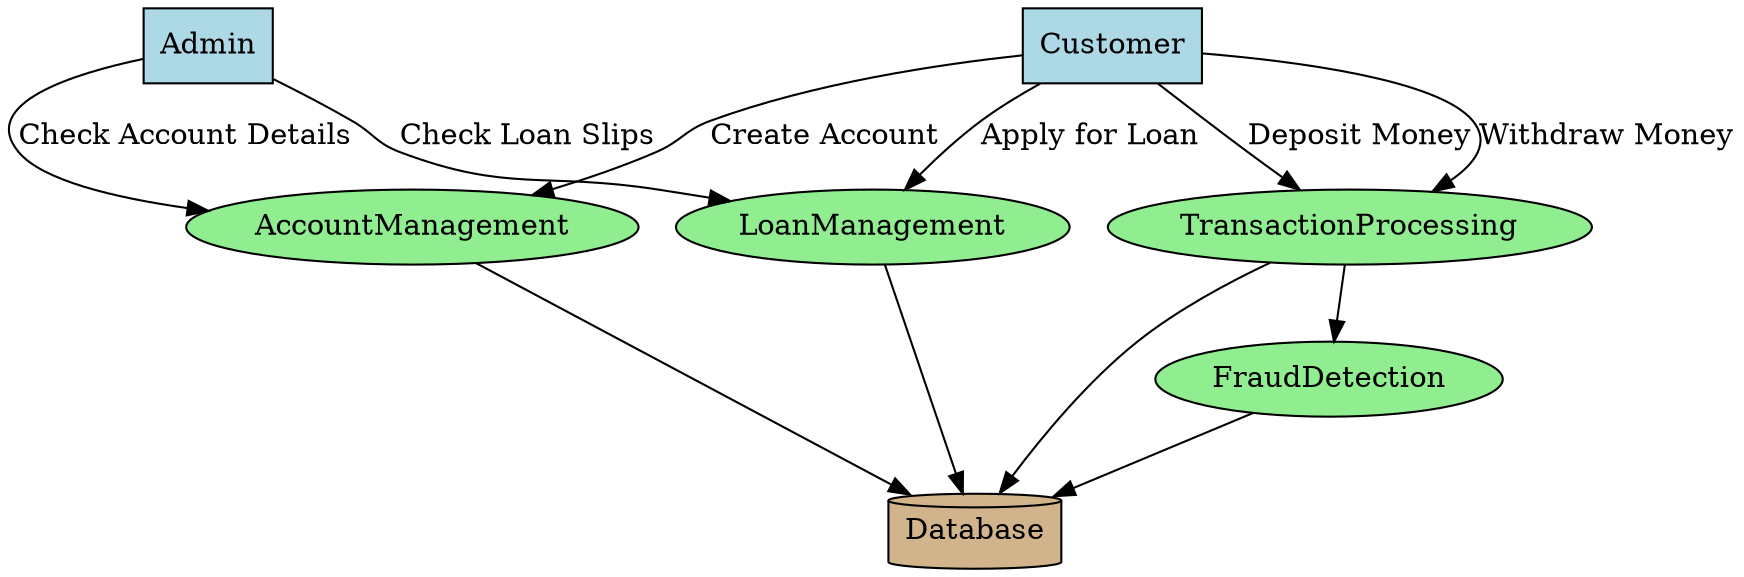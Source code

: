 digraph BankManagementSystem {

    // Actors
  node [shape = rectangle, style = filled, fillcolor = lightblue]
Customer
Admin

// Functional Areas
  node [shape = ellipse, style = filled, fillcolor = lightgreen]
AccountManagement
LoanManagement
TransactionProcessing
FraudDetection

// Flows based on use cases
  Customer -> AccountManagement [label = "Create Account"]
Customer -> LoanManagement [label = "Apply for Loan"]
Customer -> TransactionProcessing [label = "Deposit Money"]
Customer -> TransactionProcessing [label = "Withdraw Money"]

Admin -> AccountManagement [label = "Check Account Details"]
Admin -> LoanManagement [label = "Check Loan Slips"]

TransactionProcessing -> FraudDetection

// Database
  node [shape = cylinder, style = filled, fillcolor = tan]
Database

AccountManagement -> Database
LoanManagement -> Database
TransactionProcessing -> Database
FraudDetection -> Database
}